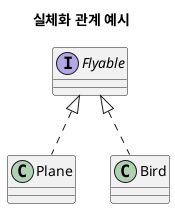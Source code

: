 @startuml
title 실체화 관계 예시

interface Flyable

class Plane

class Bird

Flyable <|.. Plane
Flyable <|.. Bird
@enduml